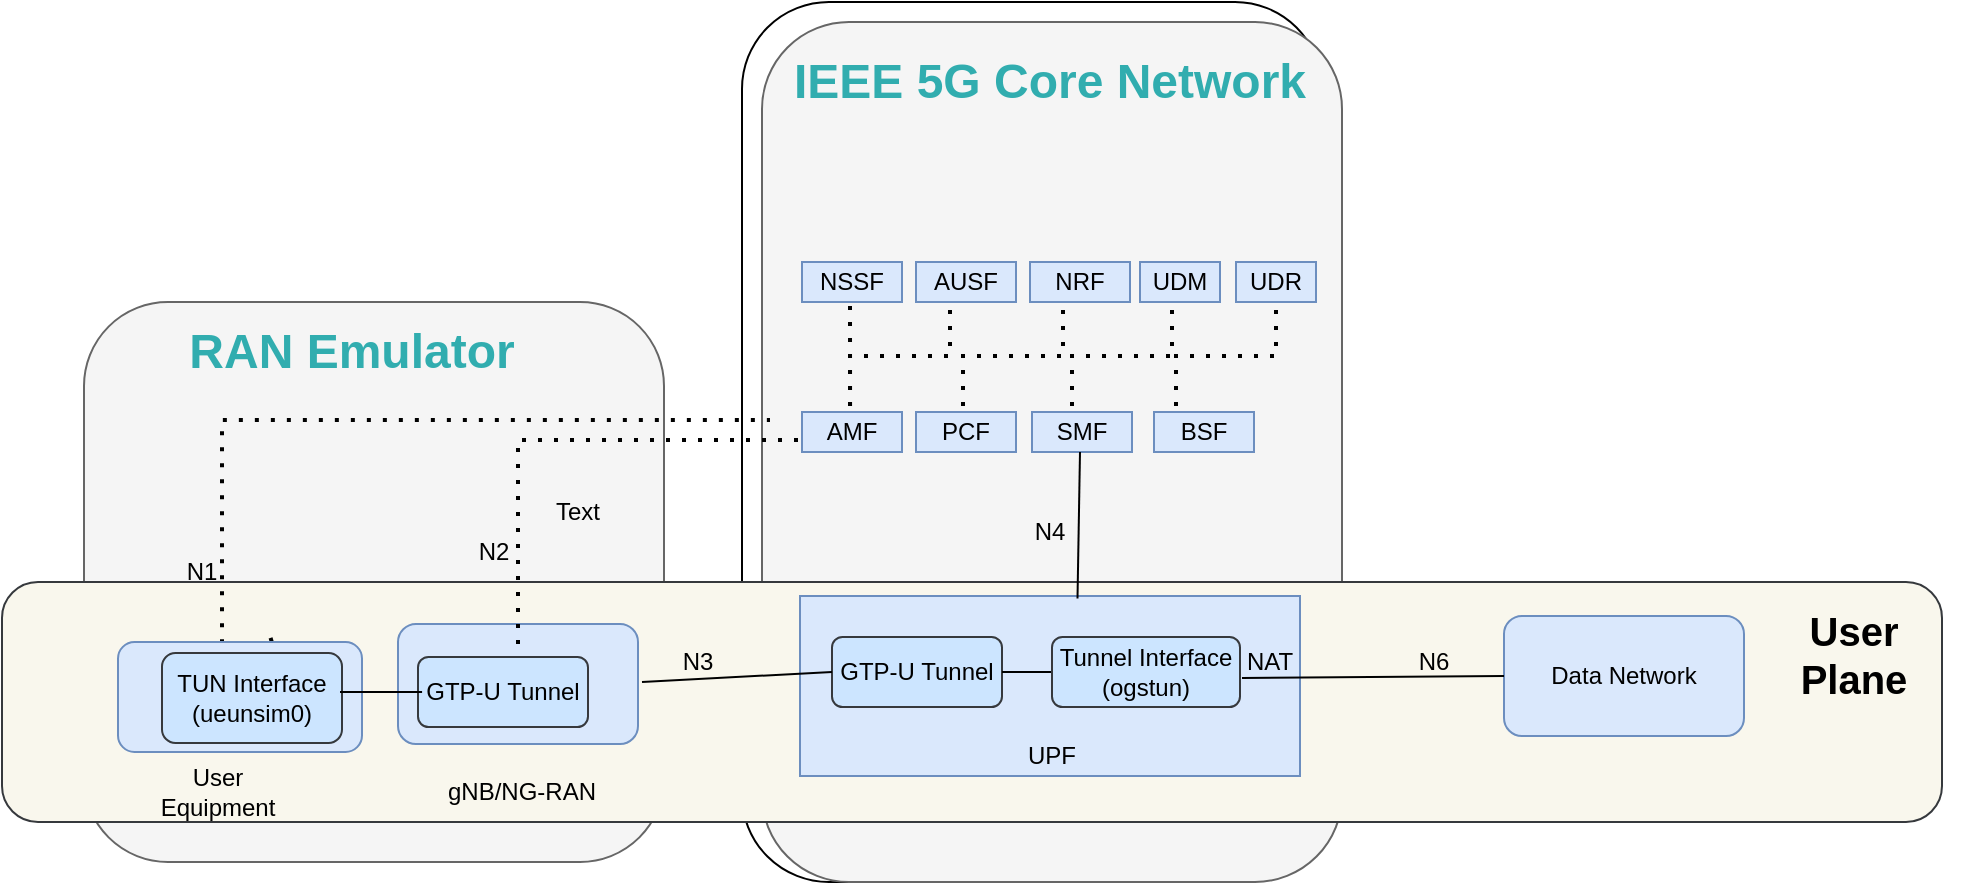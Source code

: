 <mxfile version="23.1.1" type="github">
  <diagram id="DaWOHsvKmhR_BfApqOc1" name="Page-1">
    <mxGraphModel dx="1767" dy="731" grid="1" gridSize="10" guides="1" tooltips="1" connect="1" arrows="1" fold="1" page="1" pageScale="1" pageWidth="850" pageHeight="1100" math="0" shadow="0">
      <root>
        <mxCell id="0" />
        <mxCell id="1" parent="0" />
        <mxCell id="2uqyaLcI7hgoTsQ_Ezit-31" value="" style="rounded=1;whiteSpace=wrap;html=1;fillColor=#f5f5f5;fontColor=#333333;strokeColor=#666666;" parent="1" vertex="1">
          <mxGeometry x="51" y="240" width="290" height="280" as="geometry" />
        </mxCell>
        <mxCell id="2uqyaLcI7hgoTsQ_Ezit-1" value="" style="rounded=1;whiteSpace=wrap;html=1;" parent="1" vertex="1">
          <mxGeometry x="380" y="90" width="290" height="440" as="geometry" />
        </mxCell>
        <mxCell id="2uqyaLcI7hgoTsQ_Ezit-2" value="" style="rounded=1;whiteSpace=wrap;html=1;fillColor=#f5f5f5;fontColor=#333333;strokeColor=#666666;" parent="1" vertex="1">
          <mxGeometry x="390" y="100" width="290" height="430" as="geometry" />
        </mxCell>
        <mxCell id="2uqyaLcI7hgoTsQ_Ezit-43" value="" style="rounded=1;whiteSpace=wrap;html=1;fillColor=#f9f7ed;strokeColor=#36393d;" parent="1" vertex="1">
          <mxGeometry x="10" y="380" width="970" height="120" as="geometry" />
        </mxCell>
        <mxCell id="2uqyaLcI7hgoTsQ_Ezit-6" value="NSSF" style="rounded=0;whiteSpace=wrap;html=1;fillColor=#dae8fc;strokeColor=#6c8ebf;" parent="1" vertex="1">
          <mxGeometry x="410" y="220" width="50" height="20" as="geometry" />
        </mxCell>
        <mxCell id="2uqyaLcI7hgoTsQ_Ezit-8" value="AUSF" style="rounded=0;whiteSpace=wrap;html=1;fillColor=#dae8fc;strokeColor=#6c8ebf;" parent="1" vertex="1">
          <mxGeometry x="467" y="220" width="50" height="20" as="geometry" />
        </mxCell>
        <mxCell id="2uqyaLcI7hgoTsQ_Ezit-9" value="NRF" style="rounded=0;whiteSpace=wrap;html=1;fillColor=#dae8fc;strokeColor=#6c8ebf;" parent="1" vertex="1">
          <mxGeometry x="524" y="220" width="50" height="20" as="geometry" />
        </mxCell>
        <mxCell id="2uqyaLcI7hgoTsQ_Ezit-10" value="UDM" style="rounded=0;whiteSpace=wrap;html=1;fillColor=#dae8fc;strokeColor=#6c8ebf;" parent="1" vertex="1">
          <mxGeometry x="579" y="220" width="40" height="20" as="geometry" />
        </mxCell>
        <mxCell id="2uqyaLcI7hgoTsQ_Ezit-11" value="UDR" style="rounded=0;whiteSpace=wrap;html=1;fillColor=#dae8fc;strokeColor=#6c8ebf;" parent="1" vertex="1">
          <mxGeometry x="627" y="220" width="40" height="20" as="geometry" />
        </mxCell>
        <mxCell id="2uqyaLcI7hgoTsQ_Ezit-12" value="AMF" style="rounded=0;whiteSpace=wrap;html=1;fillColor=#dae8fc;strokeColor=#6c8ebf;" parent="1" vertex="1">
          <mxGeometry x="410" y="295" width="50" height="20" as="geometry" />
        </mxCell>
        <mxCell id="2uqyaLcI7hgoTsQ_Ezit-13" value="SMF" style="rounded=0;whiteSpace=wrap;html=1;fillColor=#dae8fc;strokeColor=#6c8ebf;" parent="1" vertex="1">
          <mxGeometry x="525" y="295" width="50" height="20" as="geometry" />
        </mxCell>
        <mxCell id="2uqyaLcI7hgoTsQ_Ezit-14" value="BSF" style="rounded=0;whiteSpace=wrap;html=1;fillColor=#dae8fc;strokeColor=#6c8ebf;" parent="1" vertex="1">
          <mxGeometry x="586" y="295" width="50" height="20" as="geometry" />
        </mxCell>
        <mxCell id="2uqyaLcI7hgoTsQ_Ezit-15" value="" style="endArrow=none;dashed=1;html=1;dashPattern=1 3;strokeWidth=2;rounded=0;exitX=0.207;exitY=0.468;exitDx=0;exitDy=0;exitPerimeter=0;" parent="1" edge="1">
          <mxGeometry width="50" height="50" relative="1" as="geometry">
            <mxPoint x="434.03" y="291.96" as="sourcePoint" />
            <mxPoint x="434" y="242" as="targetPoint" />
          </mxGeometry>
        </mxCell>
        <mxCell id="2uqyaLcI7hgoTsQ_Ezit-18" value="" style="endArrow=none;dashed=1;html=1;dashPattern=1 3;strokeWidth=2;rounded=0;edgeStyle=elbowEdgeStyle;elbow=vertical;" parent="1" edge="1">
          <mxGeometry width="50" height="50" relative="1" as="geometry">
            <mxPoint x="545" y="292" as="sourcePoint" />
            <mxPoint x="595" y="242" as="targetPoint" />
          </mxGeometry>
        </mxCell>
        <mxCell id="2uqyaLcI7hgoTsQ_Ezit-19" value="" style="endArrow=none;dashed=1;html=1;dashPattern=1 3;strokeWidth=2;rounded=0;edgeStyle=elbowEdgeStyle;elbow=vertical;" parent="1" edge="1">
          <mxGeometry width="50" height="50" relative="1" as="geometry">
            <mxPoint x="597" y="292" as="sourcePoint" />
            <mxPoint x="647" y="242" as="targetPoint" />
          </mxGeometry>
        </mxCell>
        <mxCell id="2uqyaLcI7hgoTsQ_Ezit-20" value="" style="endArrow=none;dashed=1;html=1;dashPattern=1 3;strokeWidth=2;rounded=0;edgeStyle=elbowEdgeStyle;elbow=vertical;" parent="1" edge="1">
          <mxGeometry width="50" height="50" relative="1" as="geometry">
            <mxPoint x="434" y="292" as="sourcePoint" />
            <mxPoint x="484" y="242" as="targetPoint" />
          </mxGeometry>
        </mxCell>
        <mxCell id="2uqyaLcI7hgoTsQ_Ezit-21" value="" style="endArrow=none;dashed=1;html=1;dashPattern=1 3;strokeWidth=2;rounded=0;edgeStyle=elbowEdgeStyle;elbow=vertical;" parent="1" edge="1">
          <mxGeometry width="50" height="50" relative="1" as="geometry">
            <mxPoint x="490.5" y="292" as="sourcePoint" />
            <mxPoint x="540.5" y="242" as="targetPoint" />
          </mxGeometry>
        </mxCell>
        <mxCell id="2uqyaLcI7hgoTsQ_Ezit-22" value="PCF" style="rounded=0;whiteSpace=wrap;html=1;fillColor=#dae8fc;strokeColor=#6c8ebf;" parent="1" vertex="1">
          <mxGeometry x="467" y="295" width="50" height="20" as="geometry" />
        </mxCell>
        <mxCell id="2uqyaLcI7hgoTsQ_Ezit-23" value="" style="rounded=0;whiteSpace=wrap;html=1;fillColor=#dae8fc;strokeColor=#6c8ebf;" parent="1" vertex="1">
          <mxGeometry x="409" y="387" width="250" height="90" as="geometry" />
        </mxCell>
        <mxCell id="2uqyaLcI7hgoTsQ_Ezit-24" value="GTP-U Tunnel" style="rounded=1;whiteSpace=wrap;html=1;fillColor=#cce5ff;strokeColor=#36393d;" parent="1" vertex="1">
          <mxGeometry x="425" y="407.5" width="85" height="35" as="geometry" />
        </mxCell>
        <mxCell id="2uqyaLcI7hgoTsQ_Ezit-29" value="" style="endArrow=none;html=1;rounded=0;elbow=vertical;entryX=1;entryY=0.5;entryDx=0;entryDy=0;" parent="1" edge="1">
          <mxGeometry width="50" height="50" relative="1" as="geometry">
            <mxPoint x="545" y="425" as="sourcePoint" />
            <mxPoint x="510" y="425" as="targetPoint" />
          </mxGeometry>
        </mxCell>
        <mxCell id="2uqyaLcI7hgoTsQ_Ezit-30" value="UPF" style="text;html=1;strokeColor=none;fillColor=none;align=center;verticalAlign=middle;whiteSpace=wrap;rounded=0;" parent="1" vertex="1">
          <mxGeometry x="505" y="452" width="60" height="30" as="geometry" />
        </mxCell>
        <mxCell id="2uqyaLcI7hgoTsQ_Ezit-35" value="" style="rounded=1;whiteSpace=wrap;html=1;fillColor=#dae8fc;strokeColor=#6c8ebf;" parent="1" vertex="1">
          <mxGeometry x="208" y="401" width="120" height="60" as="geometry" />
        </mxCell>
        <mxCell id="2uqyaLcI7hgoTsQ_Ezit-37" value="GTP-U Tunnel" style="rounded=1;whiteSpace=wrap;html=1;fillColor=#cce5ff;strokeColor=#36393d;" parent="1" vertex="1">
          <mxGeometry x="218" y="417.5" width="85" height="35" as="geometry" />
        </mxCell>
        <mxCell id="2uqyaLcI7hgoTsQ_Ezit-38" value="Text" style="text;html=1;strokeColor=none;fillColor=none;align=center;verticalAlign=middle;whiteSpace=wrap;rounded=0;" parent="1" vertex="1">
          <mxGeometry x="268" y="330" width="60" height="30" as="geometry" />
        </mxCell>
        <mxCell id="2uqyaLcI7hgoTsQ_Ezit-39" value="User Equipment" style="text;html=1;strokeColor=none;fillColor=none;align=center;verticalAlign=middle;whiteSpace=wrap;rounded=0;" parent="1" vertex="1">
          <mxGeometry x="88" y="470" width="60" height="30" as="geometry" />
        </mxCell>
        <mxCell id="2uqyaLcI7hgoTsQ_Ezit-40" value="gNB/NG-RAN" style="text;html=1;strokeColor=none;fillColor=none;align=center;verticalAlign=middle;whiteSpace=wrap;rounded=0;" parent="1" vertex="1">
          <mxGeometry x="230.5" y="470" width="77.5" height="30" as="geometry" />
        </mxCell>
        <mxCell id="2uqyaLcI7hgoTsQ_Ezit-44" value="&lt;font style=&quot;font-size: 20px;&quot;&gt;&lt;b&gt;User &lt;br&gt;Plane&lt;/b&gt;&lt;/font&gt;" style="text;html=1;strokeColor=none;fillColor=none;align=center;verticalAlign=middle;whiteSpace=wrap;rounded=0;" parent="1" vertex="1">
          <mxGeometry x="881" y="379" width="110" height="73" as="geometry" />
        </mxCell>
        <mxCell id="2uqyaLcI7hgoTsQ_Ezit-45" value="Data Network" style="rounded=1;whiteSpace=wrap;html=1;fillColor=#dae8fc;strokeColor=#6c8ebf;" parent="1" vertex="1">
          <mxGeometry x="761" y="397" width="120" height="60" as="geometry" />
        </mxCell>
        <mxCell id="2uqyaLcI7hgoTsQ_Ezit-47" value="" style="endArrow=none;html=1;rounded=0;elbow=vertical;exitX=0;exitY=0.5;exitDx=0;exitDy=0;" parent="1" source="2uqyaLcI7hgoTsQ_Ezit-45" edge="1">
          <mxGeometry width="50" height="50" relative="1" as="geometry">
            <mxPoint x="674.0" y="428" as="sourcePoint" />
            <mxPoint x="630" y="428" as="targetPoint" />
          </mxGeometry>
        </mxCell>
        <mxCell id="2uqyaLcI7hgoTsQ_Ezit-49" value="NAT" style="text;html=1;strokeColor=none;fillColor=none;align=center;verticalAlign=middle;whiteSpace=wrap;rounded=0;" parent="1" vertex="1">
          <mxGeometry x="614" y="405" width="60" height="30" as="geometry" />
        </mxCell>
        <mxCell id="2uqyaLcI7hgoTsQ_Ezit-50" value="N6" style="text;html=1;strokeColor=none;fillColor=none;align=center;verticalAlign=middle;whiteSpace=wrap;rounded=0;" parent="1" vertex="1">
          <mxGeometry x="696" y="405" width="60" height="30" as="geometry" />
        </mxCell>
        <mxCell id="2uqyaLcI7hgoTsQ_Ezit-51" value="" style="endArrow=none;html=1;rounded=0;elbow=vertical;exitX=0;exitY=0.5;exitDx=0;exitDy=0;" parent="1" source="2uqyaLcI7hgoTsQ_Ezit-24" edge="1">
          <mxGeometry width="50" height="50" relative="1" as="geometry">
            <mxPoint x="425" y="424.47" as="sourcePoint" />
            <mxPoint x="330" y="430" as="targetPoint" />
          </mxGeometry>
        </mxCell>
        <mxCell id="2uqyaLcI7hgoTsQ_Ezit-25" value="Tunnel Interface&lt;br&gt;(ogstun)" style="rounded=1;whiteSpace=wrap;html=1;fillColor=#cce5ff;strokeColor=#36393d;" parent="1" vertex="1">
          <mxGeometry x="535" y="407.5" width="94" height="35" as="geometry" />
        </mxCell>
        <mxCell id="2uqyaLcI7hgoTsQ_Ezit-52" value="N3" style="text;html=1;strokeColor=none;fillColor=none;align=center;verticalAlign=middle;whiteSpace=wrap;rounded=0;" parent="1" vertex="1">
          <mxGeometry x="328" y="405" width="60" height="30" as="geometry" />
        </mxCell>
        <mxCell id="2uqyaLcI7hgoTsQ_Ezit-57" value="" style="endArrow=none;dashed=1;html=1;dashPattern=1 3;strokeWidth=2;rounded=0;elbow=vertical;exitX=0.5;exitY=0;exitDx=0;exitDy=0;" parent="1" edge="1">
          <mxGeometry width="50" height="50" relative="1" as="geometry">
            <mxPoint x="268" y="411" as="sourcePoint" />
            <mxPoint x="412" y="309" as="targetPoint" />
            <Array as="points">
              <mxPoint x="268" y="309" />
            </Array>
          </mxGeometry>
        </mxCell>
        <mxCell id="2uqyaLcI7hgoTsQ_Ezit-58" value="" style="endArrow=none;dashed=1;html=1;dashPattern=1 3;strokeWidth=2;rounded=0;elbow=vertical;exitX=0.646;exitY=-0.04;exitDx=0;exitDy=0;exitPerimeter=0;" parent="1" edge="1">
          <mxGeometry width="50" height="50" relative="1" as="geometry">
            <mxPoint x="145.52" y="408.6" as="sourcePoint" />
            <mxPoint x="394" y="299.0" as="targetPoint" />
            <Array as="points">
              <mxPoint x="120" y="416" />
              <mxPoint x="120" y="386" />
              <mxPoint x="120" y="356" />
              <mxPoint x="120" y="299" />
            </Array>
          </mxGeometry>
        </mxCell>
        <mxCell id="2uqyaLcI7hgoTsQ_Ezit-34" value="" style="rounded=1;whiteSpace=wrap;html=1;fillColor=#dae8fc;strokeColor=#6c8ebf;" parent="1" vertex="1">
          <mxGeometry x="68" y="410" width="122" height="55" as="geometry" />
        </mxCell>
        <mxCell id="2uqyaLcI7hgoTsQ_Ezit-33" value="TUN Interface&lt;br&gt;(ueunsim0)" style="rounded=1;whiteSpace=wrap;html=1;fillColor=#cce5ff;strokeColor=#36393d;" parent="1" vertex="1">
          <mxGeometry x="90" y="415.5" width="90" height="45" as="geometry" />
        </mxCell>
        <mxCell id="2uqyaLcI7hgoTsQ_Ezit-53" value="" style="endArrow=none;html=1;rounded=0;elbow=vertical;entryX=1;entryY=0.5;entryDx=0;entryDy=0;exitX=0.024;exitY=0.5;exitDx=0;exitDy=0;exitPerimeter=0;" parent="1" source="2uqyaLcI7hgoTsQ_Ezit-37" edge="1">
          <mxGeometry width="50" height="50" relative="1" as="geometry">
            <mxPoint x="214.0" y="435" as="sourcePoint" />
            <mxPoint x="179.0" y="435" as="targetPoint" />
          </mxGeometry>
        </mxCell>
        <mxCell id="2uqyaLcI7hgoTsQ_Ezit-60" value="N2" style="text;html=1;strokeColor=none;fillColor=none;align=center;verticalAlign=middle;whiteSpace=wrap;rounded=0;" parent="1" vertex="1">
          <mxGeometry x="226" y="350" width="60" height="30" as="geometry" />
        </mxCell>
        <mxCell id="2uqyaLcI7hgoTsQ_Ezit-61" value="N1" style="text;html=1;strokeColor=none;fillColor=none;align=center;verticalAlign=middle;whiteSpace=wrap;rounded=0;" parent="1" vertex="1">
          <mxGeometry x="80" y="360" width="60" height="30" as="geometry" />
        </mxCell>
        <mxCell id="2uqyaLcI7hgoTsQ_Ezit-67" value="" style="endArrow=none;html=1;rounded=0;fontSize=24;exitX=0.555;exitY=0.014;exitDx=0;exitDy=0;exitPerimeter=0;" parent="1" source="2uqyaLcI7hgoTsQ_Ezit-23" edge="1">
          <mxGeometry width="50" height="50" relative="1" as="geometry">
            <mxPoint x="499" y="365" as="sourcePoint" />
            <mxPoint x="549" y="315" as="targetPoint" />
          </mxGeometry>
        </mxCell>
        <mxCell id="2uqyaLcI7hgoTsQ_Ezit-68" value="N4" style="text;html=1;strokeColor=none;fillColor=none;align=center;verticalAlign=middle;whiteSpace=wrap;rounded=0;" parent="1" vertex="1">
          <mxGeometry x="504" y="340" width="60" height="30" as="geometry" />
        </mxCell>
        <mxCell id="4E6mrnvjxBhMzHGFy0Dg-1" value="" style="shape=image;verticalLabelPosition=bottom;labelBackgroundColor=default;verticalAlign=top;aspect=fixed;imageAspect=0;image=https://logolook.net/wp-content/uploads/2022/06/Kubernetes-Logo-2048x1152.png;" vertex="1" parent="1">
          <mxGeometry x="574" y="150" width="76" height="42.75" as="geometry" />
        </mxCell>
        <mxCell id="4E6mrnvjxBhMzHGFy0Dg-2" value="&lt;b&gt;&lt;font color=&quot;#31adaf&quot; style=&quot;font-size: 24px;&quot;&gt;IEEE 5G Core Network&lt;/font&gt;&lt;/b&gt;" style="text;html=1;strokeColor=none;fillColor=none;align=center;verticalAlign=middle;whiteSpace=wrap;rounded=0;" vertex="1" parent="1">
          <mxGeometry x="394" y="130" width="280" as="geometry" />
        </mxCell>
        <mxCell id="4E6mrnvjxBhMzHGFy0Dg-4" value="&lt;font color=&quot;#31adaf&quot; style=&quot;font-size: 24px;&quot;&gt;&lt;b&gt;RAN Emulator&lt;/b&gt;&lt;/font&gt;" style="text;html=1;strokeColor=none;fillColor=none;align=center;verticalAlign=middle;whiteSpace=wrap;rounded=0;" vertex="1" parent="1">
          <mxGeometry x="90" y="250" width="190" height="30" as="geometry" />
        </mxCell>
      </root>
    </mxGraphModel>
  </diagram>
</mxfile>

